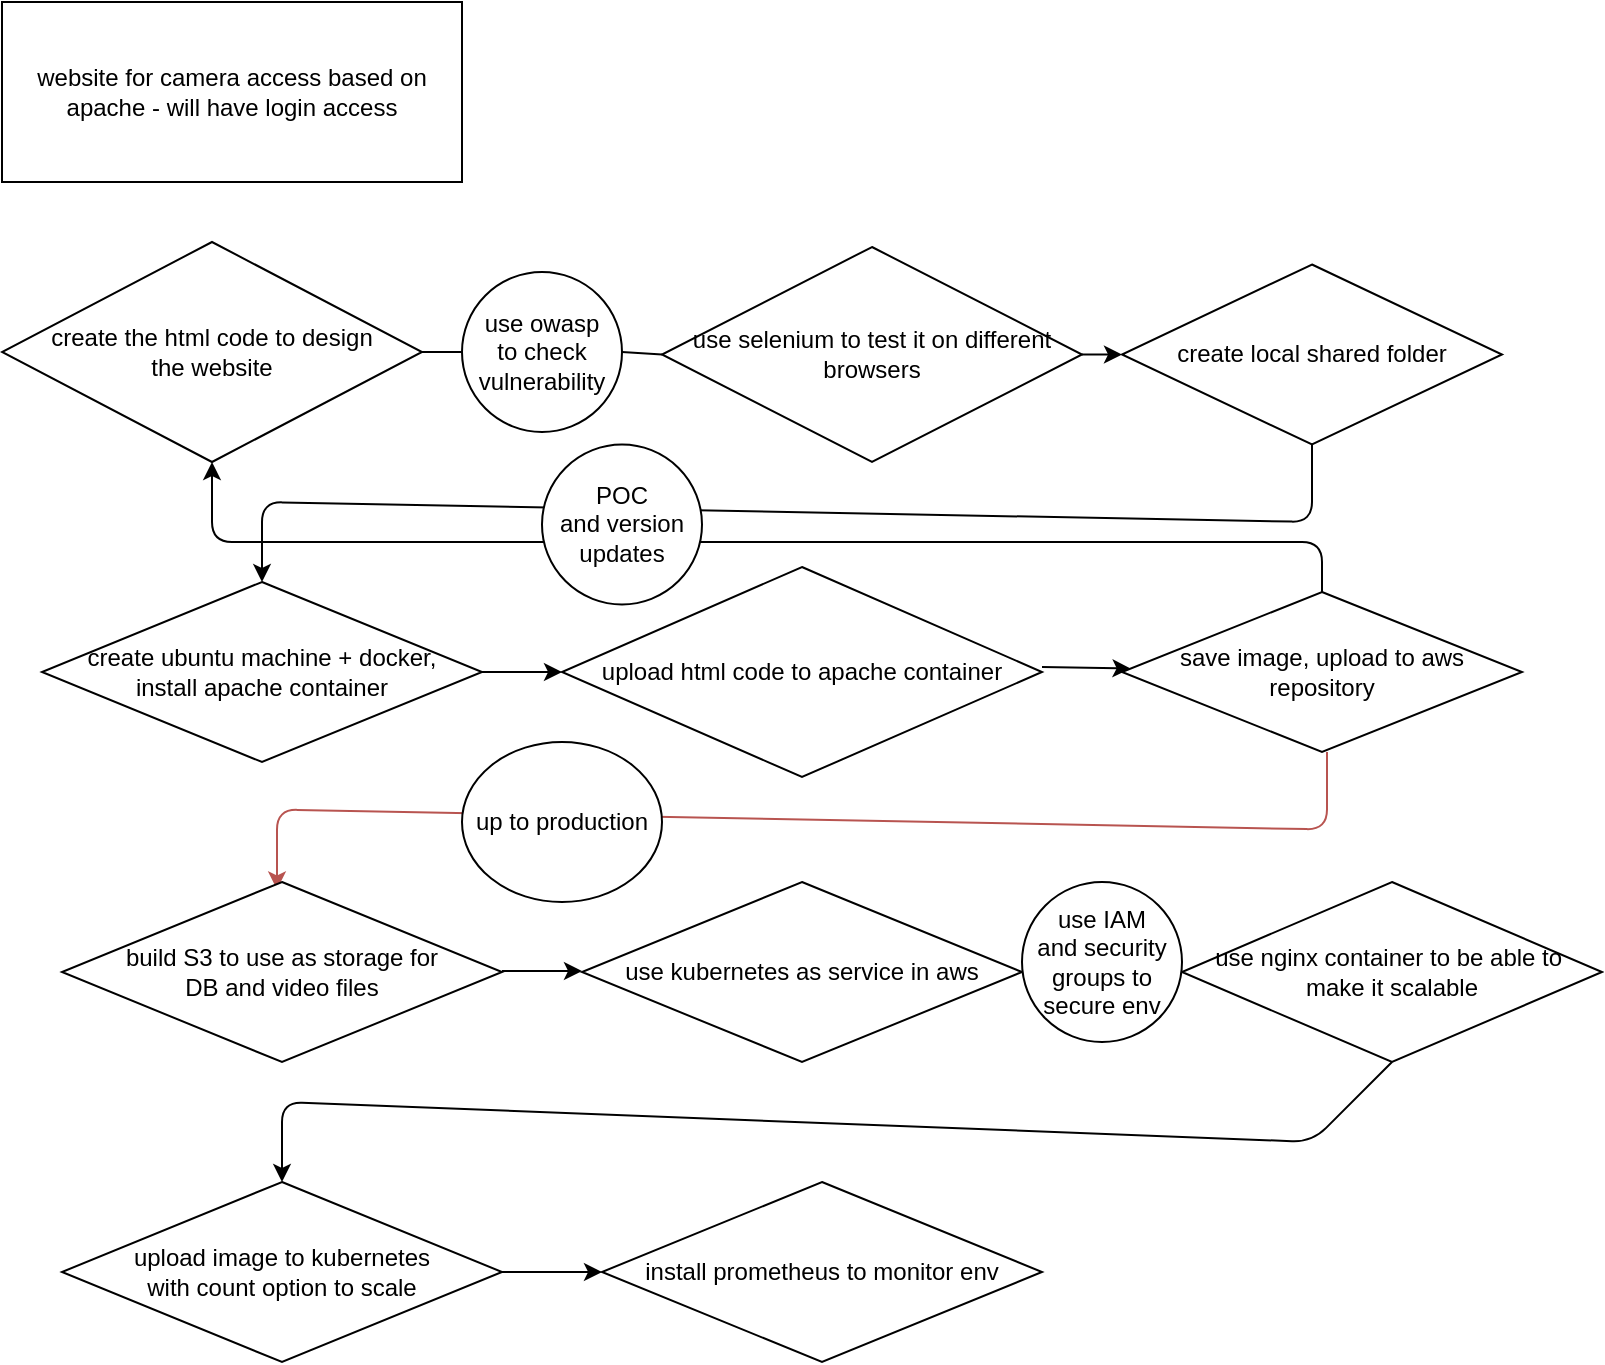 <mxfile version="14.7.1" type="github">
  <diagram id="ZkhG5WoH8jYEXuMf8S9-" name="Page-1">
    <mxGraphModel dx="920" dy="447" grid="1" gridSize="10" guides="1" tooltips="1" connect="1" arrows="1" fold="1" page="1" pageScale="1" pageWidth="850" pageHeight="1100" math="0" shadow="0">
      <root>
        <mxCell id="0" />
        <mxCell id="1" parent="0" />
        <mxCell id="iesjlVvMZI5J3dzhMwtf-1" value="website for camera access based on apache - will have login access" style="rounded=0;whiteSpace=wrap;html=1;" vertex="1" parent="1">
          <mxGeometry x="10" y="10" width="230" height="90" as="geometry" />
        </mxCell>
        <mxCell id="iesjlVvMZI5J3dzhMwtf-2" value="create the html code to design&lt;br&gt;the website" style="rhombus;whiteSpace=wrap;html=1;" vertex="1" parent="1">
          <mxGeometry x="10" y="130" width="210" height="110" as="geometry" />
        </mxCell>
        <mxCell id="iesjlVvMZI5J3dzhMwtf-3" value="" style="endArrow=classic;html=1;exitX=1;exitY=0.5;exitDx=0;exitDy=0;" edge="1" parent="1" source="iesjlVvMZI5J3dzhMwtf-2">
          <mxGeometry width="50" height="50" relative="1" as="geometry">
            <mxPoint x="380" y="220" as="sourcePoint" />
            <mxPoint x="310" y="185" as="targetPoint" />
          </mxGeometry>
        </mxCell>
        <mxCell id="iesjlVvMZI5J3dzhMwtf-6" style="edgeStyle=orthogonalEdgeStyle;rounded=0;orthogonalLoop=1;jettySize=auto;html=1;" edge="1" parent="1" source="iesjlVvMZI5J3dzhMwtf-4" target="iesjlVvMZI5J3dzhMwtf-7">
          <mxGeometry relative="1" as="geometry">
            <mxPoint x="560" y="186" as="targetPoint" />
          </mxGeometry>
        </mxCell>
        <mxCell id="iesjlVvMZI5J3dzhMwtf-4" value="use selenium to test it on different browsers" style="rhombus;whiteSpace=wrap;html=1;" vertex="1" parent="1">
          <mxGeometry x="340" y="132.5" width="210" height="107.5" as="geometry" />
        </mxCell>
        <mxCell id="iesjlVvMZI5J3dzhMwtf-7" value="create local shared folder" style="rhombus;whiteSpace=wrap;html=1;" vertex="1" parent="1">
          <mxGeometry x="570" y="141.25" width="190" height="90" as="geometry" />
        </mxCell>
        <mxCell id="iesjlVvMZI5J3dzhMwtf-8" value="" style="endArrow=classic;html=1;exitX=0.5;exitY=1;exitDx=0;exitDy=0;" edge="1" parent="1" source="iesjlVvMZI5J3dzhMwtf-7" target="iesjlVvMZI5J3dzhMwtf-9">
          <mxGeometry width="50" height="50" relative="1" as="geometry">
            <mxPoint x="380" y="320" as="sourcePoint" />
            <mxPoint x="140" y="320" as="targetPoint" />
            <Array as="points">
              <mxPoint x="665" y="270" />
              <mxPoint x="140" y="260" />
            </Array>
          </mxGeometry>
        </mxCell>
        <mxCell id="iesjlVvMZI5J3dzhMwtf-9" value="create ubuntu machine + docker,&lt;br&gt;install apache container" style="rhombus;whiteSpace=wrap;html=1;" vertex="1" parent="1">
          <mxGeometry x="30" y="300" width="220" height="90" as="geometry" />
        </mxCell>
        <mxCell id="iesjlVvMZI5J3dzhMwtf-11" value="" style="endArrow=classic;html=1;exitX=1;exitY=0.5;exitDx=0;exitDy=0;" edge="1" parent="1" source="iesjlVvMZI5J3dzhMwtf-9" target="iesjlVvMZI5J3dzhMwtf-12">
          <mxGeometry width="50" height="50" relative="1" as="geometry">
            <mxPoint x="260" y="340" as="sourcePoint" />
            <mxPoint x="320" y="350" as="targetPoint" />
          </mxGeometry>
        </mxCell>
        <mxCell id="iesjlVvMZI5J3dzhMwtf-12" value="upload html code to apache container" style="rhombus;whiteSpace=wrap;html=1;" vertex="1" parent="1">
          <mxGeometry x="290" y="292.5" width="240" height="105" as="geometry" />
        </mxCell>
        <mxCell id="iesjlVvMZI5J3dzhMwtf-15" value="use owasp&lt;br&gt;to check vulnerability" style="ellipse;whiteSpace=wrap;html=1;aspect=fixed;" vertex="1" parent="1">
          <mxGeometry x="240" y="145" width="80" height="80" as="geometry" />
        </mxCell>
        <mxCell id="iesjlVvMZI5J3dzhMwtf-19" value="" style="endArrow=none;html=1;exitX=1;exitY=0.5;exitDx=0;exitDy=0;entryX=0;entryY=0.5;entryDx=0;entryDy=0;" edge="1" parent="1" source="iesjlVvMZI5J3dzhMwtf-15" target="iesjlVvMZI5J3dzhMwtf-4">
          <mxGeometry width="50" height="50" relative="1" as="geometry">
            <mxPoint x="300" y="250" as="sourcePoint" />
            <mxPoint x="350" y="200" as="targetPoint" />
          </mxGeometry>
        </mxCell>
        <mxCell id="iesjlVvMZI5J3dzhMwtf-21" value="" style="endArrow=classic;html=1;" edge="1" parent="1" target="iesjlVvMZI5J3dzhMwtf-22">
          <mxGeometry width="50" height="50" relative="1" as="geometry">
            <mxPoint x="530" y="342.5" as="sourcePoint" />
            <mxPoint x="570" y="343" as="targetPoint" />
          </mxGeometry>
        </mxCell>
        <mxCell id="iesjlVvMZI5J3dzhMwtf-22" value="save image, upload to aws repository" style="rhombus;whiteSpace=wrap;html=1;" vertex="1" parent="1">
          <mxGeometry x="570" y="305" width="200" height="80" as="geometry" />
        </mxCell>
        <mxCell id="iesjlVvMZI5J3dzhMwtf-23" value="" style="endArrow=classic;html=1;exitX=0.5;exitY=1;exitDx=0;exitDy=0;fillColor=#f8cecc;strokeColor=#b85450;" edge="1" parent="1">
          <mxGeometry width="50" height="50" relative="1" as="geometry">
            <mxPoint x="672.5" y="385" as="sourcePoint" />
            <mxPoint x="147.5" y="453.75" as="targetPoint" />
            <Array as="points">
              <mxPoint x="672.5" y="423.75" />
              <mxPoint x="147.5" y="413.75" />
            </Array>
          </mxGeometry>
        </mxCell>
        <mxCell id="iesjlVvMZI5J3dzhMwtf-28" value="build S3 to use as storage for&lt;br&gt;DB and video files" style="rhombus;whiteSpace=wrap;html=1;" vertex="1" parent="1">
          <mxGeometry x="40" y="450" width="220" height="90" as="geometry" />
        </mxCell>
        <mxCell id="iesjlVvMZI5J3dzhMwtf-29" value="use kubernetes as service in aws" style="rhombus;whiteSpace=wrap;html=1;" vertex="1" parent="1">
          <mxGeometry x="300" y="450" width="220" height="90" as="geometry" />
        </mxCell>
        <mxCell id="iesjlVvMZI5J3dzhMwtf-30" value="" style="endArrow=classic;html=1;exitX=1;exitY=0.5;exitDx=0;exitDy=0;" edge="1" parent="1">
          <mxGeometry width="50" height="50" relative="1" as="geometry">
            <mxPoint x="260" y="494.5" as="sourcePoint" />
            <mxPoint x="300" y="494.5" as="targetPoint" />
          </mxGeometry>
        </mxCell>
        <mxCell id="iesjlVvMZI5J3dzhMwtf-31" value="" style="endArrow=classic;html=1;entryX=0.5;entryY=1;entryDx=0;entryDy=0;" edge="1" parent="1" target="iesjlVvMZI5J3dzhMwtf-2">
          <mxGeometry width="50" height="50" relative="1" as="geometry">
            <mxPoint x="670" y="305" as="sourcePoint" />
            <mxPoint x="120" y="250" as="targetPoint" />
            <Array as="points">
              <mxPoint x="670" y="280" />
              <mxPoint x="115" y="280" />
            </Array>
          </mxGeometry>
        </mxCell>
        <mxCell id="iesjlVvMZI5J3dzhMwtf-32" value="POC&lt;br&gt;and version updates" style="ellipse;whiteSpace=wrap;html=1;aspect=fixed;" vertex="1" parent="1">
          <mxGeometry x="280" y="231.25" width="80" height="80" as="geometry" />
        </mxCell>
        <mxCell id="iesjlVvMZI5J3dzhMwtf-35" value="up to production" style="ellipse;whiteSpace=wrap;html=1;" vertex="1" parent="1">
          <mxGeometry x="240" y="380" width="100" height="80" as="geometry" />
        </mxCell>
        <mxCell id="iesjlVvMZI5J3dzhMwtf-36" value="" style="endArrow=classic;html=1;startArrow=none;" edge="1" parent="1" source="iesjlVvMZI5J3dzhMwtf-40">
          <mxGeometry width="50" height="50" relative="1" as="geometry">
            <mxPoint x="520" y="494.5" as="sourcePoint" />
            <mxPoint x="570" y="495" as="targetPoint" />
          </mxGeometry>
        </mxCell>
        <mxCell id="iesjlVvMZI5J3dzhMwtf-37" value="use nginx container to be able to&amp;nbsp;&lt;br&gt;make it scalable" style="rhombus;whiteSpace=wrap;html=1;" vertex="1" parent="1">
          <mxGeometry x="600" y="450" width="210" height="90" as="geometry" />
        </mxCell>
        <mxCell id="iesjlVvMZI5J3dzhMwtf-38" value="" style="endArrow=classic;html=1;exitX=0.5;exitY=1;exitDx=0;exitDy=0;" edge="1" parent="1" source="iesjlVvMZI5J3dzhMwtf-37">
          <mxGeometry width="50" height="50" relative="1" as="geometry">
            <mxPoint x="660" y="590" as="sourcePoint" />
            <mxPoint x="150" y="600" as="targetPoint" />
            <Array as="points">
              <mxPoint x="665" y="580" />
              <mxPoint x="150" y="560" />
            </Array>
          </mxGeometry>
        </mxCell>
        <mxCell id="iesjlVvMZI5J3dzhMwtf-39" value="upload image to kubernetes&lt;br&gt;with count option to scale" style="rhombus;whiteSpace=wrap;html=1;" vertex="1" parent="1">
          <mxGeometry x="40" y="600" width="220" height="90" as="geometry" />
        </mxCell>
        <mxCell id="iesjlVvMZI5J3dzhMwtf-40" value="use IAM&lt;br&gt;and security groups to secure env" style="ellipse;whiteSpace=wrap;html=1;aspect=fixed;" vertex="1" parent="1">
          <mxGeometry x="520" y="450" width="80" height="80" as="geometry" />
        </mxCell>
        <mxCell id="iesjlVvMZI5J3dzhMwtf-42" value="" style="endArrow=classic;html=1;entryX=0;entryY=0.5;entryDx=0;entryDy=0;exitX=1;exitY=0.5;exitDx=0;exitDy=0;" edge="1" parent="1" source="iesjlVvMZI5J3dzhMwtf-39" target="iesjlVvMZI5J3dzhMwtf-43">
          <mxGeometry width="50" height="50" relative="1" as="geometry">
            <mxPoint x="260" y="650" as="sourcePoint" />
            <mxPoint x="310" y="650" as="targetPoint" />
            <Array as="points" />
          </mxGeometry>
        </mxCell>
        <mxCell id="iesjlVvMZI5J3dzhMwtf-43" value="install prometheus to monitor env" style="rhombus;whiteSpace=wrap;html=1;" vertex="1" parent="1">
          <mxGeometry x="310" y="600" width="220" height="90" as="geometry" />
        </mxCell>
      </root>
    </mxGraphModel>
  </diagram>
</mxfile>
